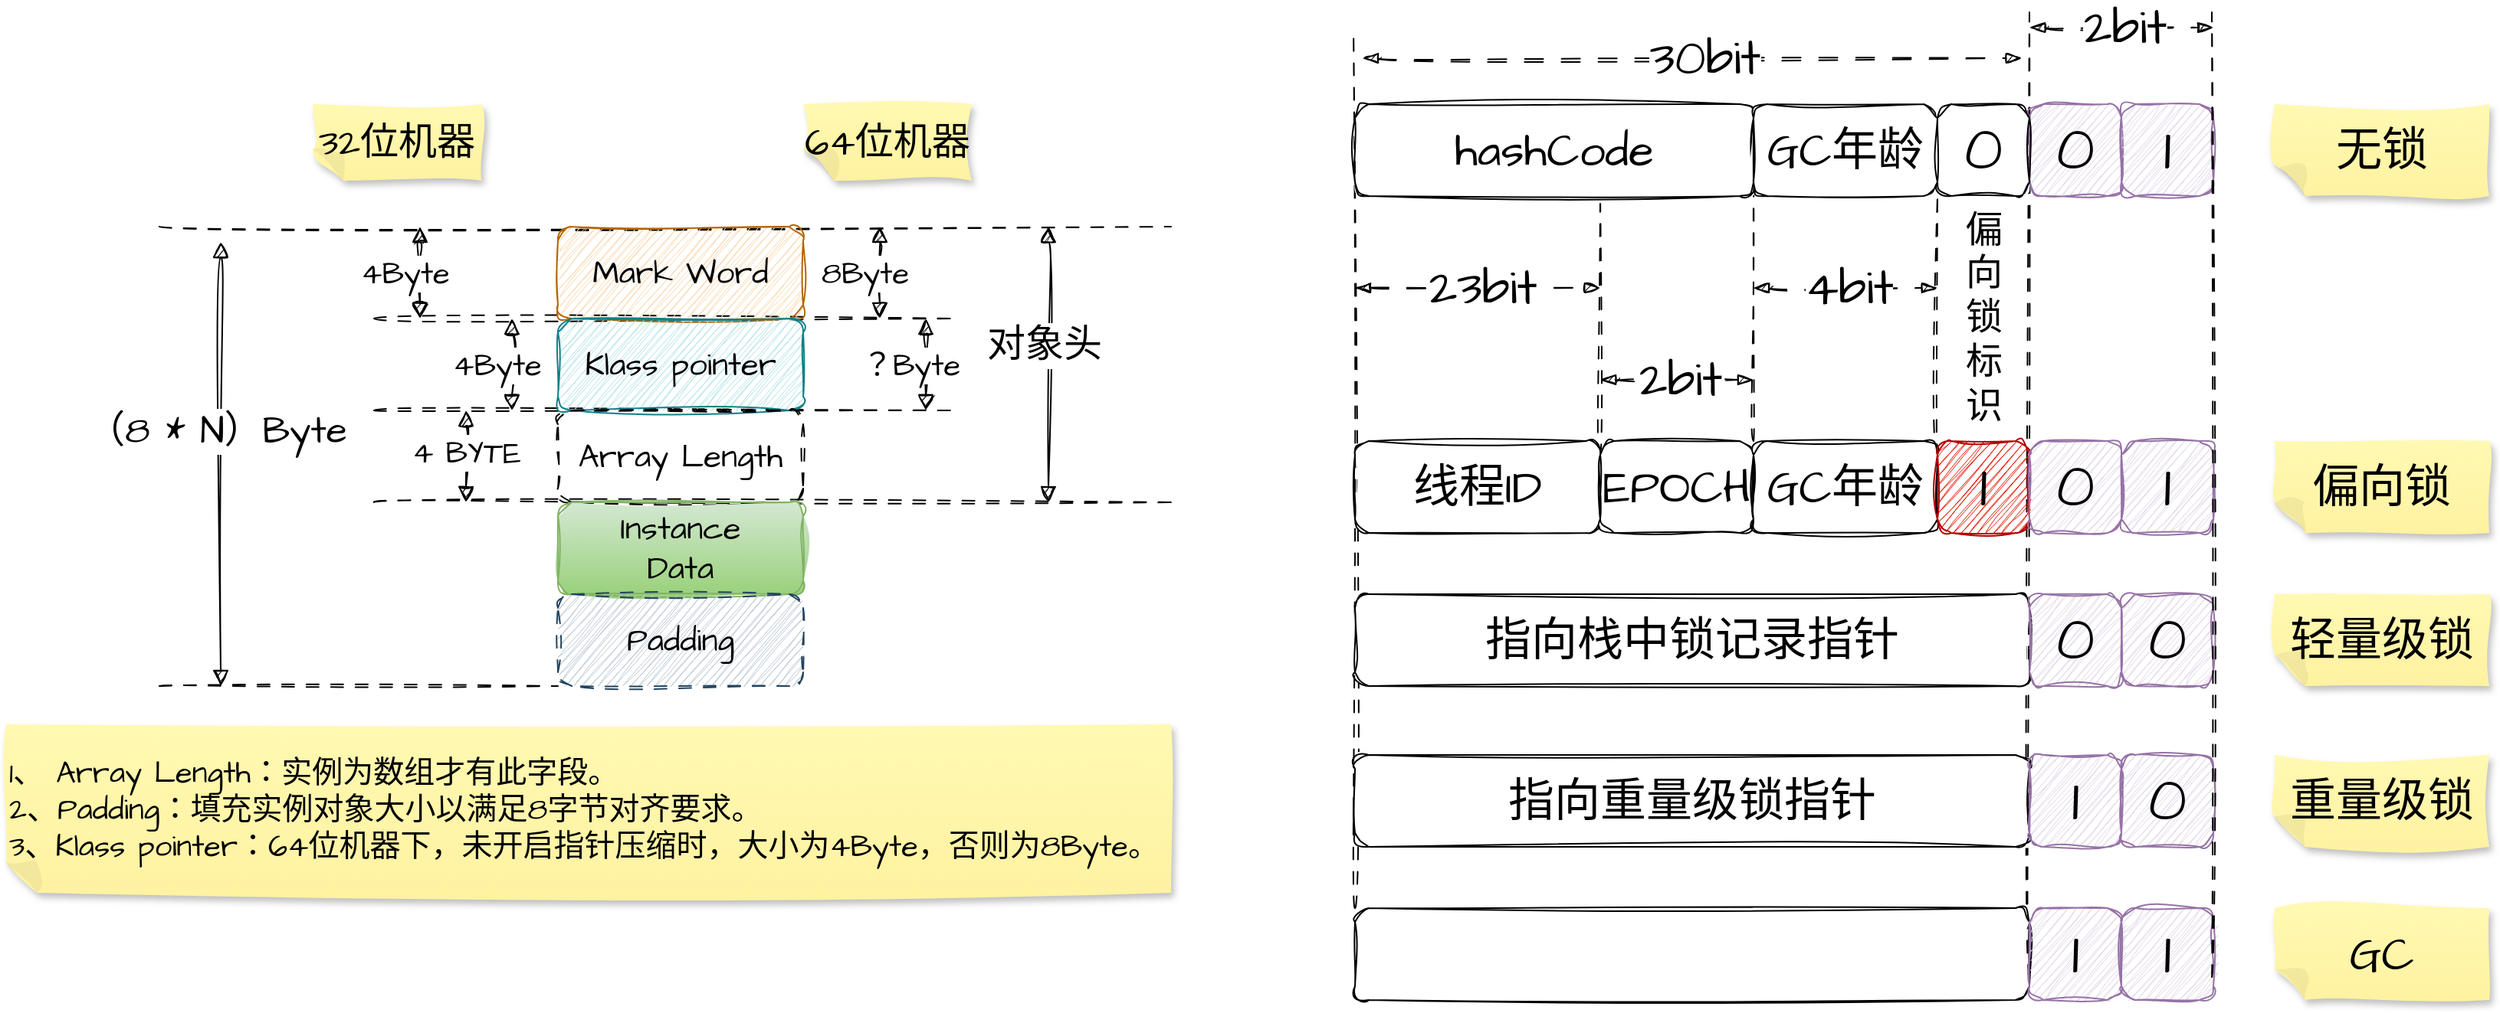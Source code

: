 <mxfile version="27.0.1" pages="2">
  <diagram id="DWRk5Ioig9nhmBMhW3VK" name="synchronized">
    <mxGraphModel dx="2586" dy="648" grid="1" gridSize="10" guides="1" tooltips="1" connect="1" arrows="1" fold="1" page="1" pageScale="1" pageWidth="827" pageHeight="1169" math="0" shadow="0">
      <root>
        <mxCell id="0" />
        <mxCell id="1" parent="0" />
        <mxCell id="L-Hcd75Az6-klwuQlHuB-6" value="" style="group" vertex="1" connectable="0" parent="1">
          <mxGeometry x="39" y="20" width="741" height="645" as="geometry" />
        </mxCell>
        <mxCell id="I6-CAUU2AUyVwgzxPKkg-29" value="" style="edgeStyle=none;orthogonalLoop=1;jettySize=auto;html=1;rounded=0;sketch=1;hachureGap=4;jiggle=2;curveFitting=1;fontFamily=Architects Daughter;fontSource=https%3A%2F%2Ffonts.googleapis.com%2Fcss%3Ffamily%3DArchitects%2BDaughter;fontSize=12;startSize=8;endSize=8;curved=1;endArrow=none;startFill=0;dashed=1;dashPattern=8 8;exitX=1;exitY=0;exitDx=0;exitDy=0;" edge="1" parent="L-Hcd75Az6-klwuQlHuB-6" source="I6-CAUU2AUyVwgzxPKkg-8">
          <mxGeometry width="120" relative="1" as="geometry">
            <mxPoint x="261" y="260" as="sourcePoint" />
            <mxPoint x="261" y="110" as="targetPoint" />
            <Array as="points" />
          </mxGeometry>
        </mxCell>
        <mxCell id="I6-CAUU2AUyVwgzxPKkg-30" value="" style="edgeStyle=none;orthogonalLoop=1;jettySize=auto;html=1;rounded=0;sketch=1;hachureGap=4;jiggle=2;curveFitting=1;fontFamily=Architects Daughter;fontSource=https%3A%2F%2Ffonts.googleapis.com%2Fcss%3Ffamily%3DArchitects%2BDaughter;fontSize=12;startSize=8;endSize=8;curved=1;endArrow=none;startFill=0;dashed=1;dashPattern=8 8;exitX=0;exitY=0;exitDx=0;exitDy=0;" edge="1" parent="L-Hcd75Az6-klwuQlHuB-6" source="I6-CAUU2AUyVwgzxPKkg-54">
          <mxGeometry width="120" relative="1" as="geometry">
            <mxPoint y="680" as="sourcePoint" />
            <mxPoint y="10" as="targetPoint" />
            <Array as="points" />
          </mxGeometry>
        </mxCell>
        <mxCell id="I6-CAUU2AUyVwgzxPKkg-31" value="" style="edgeStyle=none;orthogonalLoop=1;jettySize=auto;html=1;rounded=0;sketch=1;hachureGap=4;jiggle=2;curveFitting=1;fontFamily=Architects Daughter;fontSource=https%3A%2F%2Ffonts.googleapis.com%2Fcss%3Ffamily%3DArchitects%2BDaughter;fontSize=12;startSize=8;endSize=8;curved=1;endArrow=none;startFill=0;dashed=1;dashPattern=8 8;exitX=1;exitY=0;exitDx=0;exitDy=0;" edge="1" parent="L-Hcd75Az6-klwuQlHuB-6">
          <mxGeometry width="120" relative="1" as="geometry">
            <mxPoint x="161" y="290" as="sourcePoint" />
            <mxPoint x="161" y="120" as="targetPoint" />
            <Array as="points" />
          </mxGeometry>
        </mxCell>
        <mxCell id="I6-CAUU2AUyVwgzxPKkg-32" value="" style="edgeStyle=none;orthogonalLoop=1;jettySize=auto;html=1;rounded=0;sketch=1;hachureGap=4;jiggle=2;curveFitting=1;fontFamily=Architects Daughter;fontSource=https%3A%2F%2Ffonts.googleapis.com%2Fcss%3Ffamily%3DArchitects%2BDaughter;fontSize=12;startSize=8;endSize=8;curved=1;endArrow=none;startFill=0;dashed=1;dashPattern=8 8;exitX=1;exitY=0;exitDx=0;exitDy=0;" edge="1" parent="L-Hcd75Az6-klwuQlHuB-6">
          <mxGeometry width="120" relative="1" as="geometry">
            <mxPoint x="381" y="290" as="sourcePoint" />
            <mxPoint x="381" y="120" as="targetPoint" />
            <Array as="points" />
          </mxGeometry>
        </mxCell>
        <mxCell id="I6-CAUU2AUyVwgzxPKkg-33" value="" style="edgeStyle=none;orthogonalLoop=1;jettySize=auto;html=1;rounded=0;sketch=1;hachureGap=4;jiggle=2;curveFitting=1;fontFamily=Architects Daughter;fontSource=https%3A%2F%2Ffonts.googleapis.com%2Fcss%3Ffamily%3DArchitects%2BDaughter;fontSize=12;startSize=8;endSize=8;curved=1;endArrow=none;startFill=0;dashed=1;dashPattern=8 8;" edge="1" parent="L-Hcd75Az6-klwuQlHuB-6">
          <mxGeometry width="120" relative="1" as="geometry">
            <mxPoint x="441" y="630" as="sourcePoint" />
            <mxPoint x="441" as="targetPoint" />
            <Array as="points" />
          </mxGeometry>
        </mxCell>
        <mxCell id="I6-CAUU2AUyVwgzxPKkg-35" value="" style="edgeStyle=none;orthogonalLoop=1;jettySize=auto;html=1;rounded=0;sketch=1;hachureGap=4;jiggle=2;curveFitting=1;fontFamily=Architects Daughter;fontSource=https%3A%2F%2Ffonts.googleapis.com%2Fcss%3Ffamily%3DArchitects%2BDaughter;fontSize=12;startSize=8;endSize=8;curved=1;startArrow=blockThin;startFill=1;endArrow=blockThin;endFill=1;dashed=1;dashPattern=12 12;" edge="1" parent="L-Hcd75Az6-klwuQlHuB-6">
          <mxGeometry width="120" relative="1" as="geometry">
            <mxPoint x="1" y="180" as="sourcePoint" />
            <mxPoint x="161" y="180" as="targetPoint" />
            <Array as="points" />
          </mxGeometry>
        </mxCell>
        <mxCell id="I6-CAUU2AUyVwgzxPKkg-37" value="&lt;font style=&quot;font-size: 32px;&quot;&gt;23bit&lt;/font&gt;" style="edgeLabel;html=1;align=center;verticalAlign=middle;resizable=0;points=[];fontSize=12;sketch=1;hachureGap=4;jiggle=2;curveFitting=1;fontFamily=Architects Daughter;fontSource=https%3A%2F%2Ffonts.googleapis.com%2Fcss%3Ffamily%3DArchitects%2BDaughter;container=0;" vertex="1" connectable="0" parent="I6-CAUU2AUyVwgzxPKkg-35">
          <mxGeometry x="0.037" y="-1" relative="1" as="geometry">
            <mxPoint as="offset" />
          </mxGeometry>
        </mxCell>
        <mxCell id="I6-CAUU2AUyVwgzxPKkg-38" value="" style="edgeStyle=none;orthogonalLoop=1;jettySize=auto;html=1;rounded=0;sketch=1;hachureGap=4;jiggle=2;curveFitting=1;fontFamily=Architects Daughter;fontSource=https%3A%2F%2Ffonts.googleapis.com%2Fcss%3Ffamily%3DArchitects%2BDaughter;fontSize=12;startSize=8;endSize=8;curved=1;startArrow=blockThin;startFill=1;endArrow=blockThin;endFill=1;dashed=1;dashPattern=12 12;" edge="1" parent="L-Hcd75Az6-klwuQlHuB-6">
          <mxGeometry width="120" relative="1" as="geometry">
            <mxPoint x="261" y="180" as="sourcePoint" />
            <mxPoint x="381" y="180" as="targetPoint" />
            <Array as="points" />
          </mxGeometry>
        </mxCell>
        <mxCell id="I6-CAUU2AUyVwgzxPKkg-39" value="&lt;font style=&quot;font-size: 32px;&quot;&gt;4bit&lt;/font&gt;" style="edgeLabel;html=1;align=center;verticalAlign=middle;resizable=0;points=[];fontSize=12;sketch=1;hachureGap=4;jiggle=2;curveFitting=1;fontFamily=Architects Daughter;fontSource=https%3A%2F%2Ffonts.googleapis.com%2Fcss%3Ffamily%3DArchitects%2BDaughter;container=0;" vertex="1" connectable="0" parent="I6-CAUU2AUyVwgzxPKkg-38">
          <mxGeometry x="0.037" y="-1" relative="1" as="geometry">
            <mxPoint as="offset" />
          </mxGeometry>
        </mxCell>
        <mxCell id="I6-CAUU2AUyVwgzxPKkg-40" value="" style="edgeStyle=none;orthogonalLoop=1;jettySize=auto;html=1;rounded=0;sketch=1;hachureGap=4;jiggle=2;curveFitting=1;fontFamily=Architects Daughter;fontSource=https%3A%2F%2Ffonts.googleapis.com%2Fcss%3Ffamily%3DArchitects%2BDaughter;fontSize=12;startSize=8;endSize=8;curved=1;startArrow=blockThin;startFill=1;endArrow=blockThin;endFill=1;dashed=1;dashPattern=12 12;" edge="1" parent="L-Hcd75Az6-klwuQlHuB-6">
          <mxGeometry width="120" relative="1" as="geometry">
            <mxPoint x="161" y="240" as="sourcePoint" />
            <mxPoint x="261" y="240" as="targetPoint" />
            <Array as="points" />
          </mxGeometry>
        </mxCell>
        <mxCell id="I6-CAUU2AUyVwgzxPKkg-41" value="&lt;font style=&quot;font-size: 32px;&quot;&gt;2bit&lt;/font&gt;" style="edgeLabel;html=1;align=center;verticalAlign=middle;resizable=0;points=[];fontSize=12;sketch=1;hachureGap=4;jiggle=2;curveFitting=1;fontFamily=Architects Daughter;fontSource=https%3A%2F%2Ffonts.googleapis.com%2Fcss%3Ffamily%3DArchitects%2BDaughter;container=0;" vertex="1" connectable="0" parent="I6-CAUU2AUyVwgzxPKkg-40">
          <mxGeometry x="0.037" y="-1" relative="1" as="geometry">
            <mxPoint as="offset" />
          </mxGeometry>
        </mxCell>
        <mxCell id="I6-CAUU2AUyVwgzxPKkg-42" value="偏&lt;div&gt;向&lt;/div&gt;&lt;div&gt;锁&lt;/div&gt;&lt;div&gt;标&lt;/div&gt;&lt;div&gt;识&lt;/div&gt;" style="text;html=1;align=center;verticalAlign=middle;resizable=0;points=[];autosize=1;strokeColor=none;fillColor=none;fontSize=24;fontFamily=Architects Daughter;fontSource=https%3A%2F%2Ffonts.googleapis.com%2Fcss%3Ffamily%3DArchitects%2BDaughter;container=0;" vertex="1" parent="L-Hcd75Az6-klwuQlHuB-6">
          <mxGeometry x="386" y="120" width="50" height="160" as="geometry" />
        </mxCell>
        <mxCell id="I6-CAUU2AUyVwgzxPKkg-43" value="" style="edgeStyle=none;orthogonalLoop=1;jettySize=auto;html=1;rounded=0;sketch=1;hachureGap=4;jiggle=2;curveFitting=1;fontFamily=Architects Daughter;fontSource=https%3A%2F%2Ffonts.googleapis.com%2Fcss%3Ffamily%3DArchitects%2BDaughter;fontSize=12;startSize=8;endSize=8;curved=1;startArrow=blockThin;startFill=1;endArrow=blockThin;endFill=1;dashed=1;dashPattern=12 12;" edge="1" parent="L-Hcd75Az6-klwuQlHuB-6">
          <mxGeometry width="120" relative="1" as="geometry">
            <mxPoint x="6" y="30" as="sourcePoint" />
            <mxPoint x="436" y="30" as="targetPoint" />
            <Array as="points" />
          </mxGeometry>
        </mxCell>
        <mxCell id="I6-CAUU2AUyVwgzxPKkg-44" value="&lt;font style=&quot;font-size: 32px;&quot;&gt;30bit&lt;/font&gt;" style="edgeLabel;html=1;align=center;verticalAlign=middle;resizable=0;points=[];fontSize=12;sketch=1;hachureGap=4;jiggle=2;curveFitting=1;fontFamily=Architects Daughter;fontSource=https%3A%2F%2Ffonts.googleapis.com%2Fcss%3Ffamily%3DArchitects%2BDaughter;container=0;" vertex="1" connectable="0" parent="I6-CAUU2AUyVwgzxPKkg-43">
          <mxGeometry x="0.037" y="-1" relative="1" as="geometry">
            <mxPoint as="offset" />
          </mxGeometry>
        </mxCell>
        <mxCell id="I6-CAUU2AUyVwgzxPKkg-46" value="无锁" style="shape=note;whiteSpace=wrap;html=1;backgroundOutline=1;fontColor=#000000;darkOpacity=0.05;fillColor=#FFF9B2;strokeColor=none;fillStyle=solid;direction=west;gradientDirection=north;gradientColor=#FFF2A1;shadow=1;size=20;pointerEvents=1;sketch=1;hachureGap=4;jiggle=2;curveFitting=1;fontFamily=Architects Daughter;fontSource=https%3A%2F%2Ffonts.googleapis.com%2Fcss%3Ffamily%3DArchitects%2BDaughter;fontSize=30;container=0;" vertex="1" parent="L-Hcd75Az6-klwuQlHuB-6">
          <mxGeometry x="601" y="60" width="140" height="60" as="geometry" />
        </mxCell>
        <mxCell id="I6-CAUU2AUyVwgzxPKkg-47" value="偏向锁" style="shape=note;whiteSpace=wrap;html=1;backgroundOutline=1;fontColor=#000000;darkOpacity=0.05;fillColor=#FFF9B2;strokeColor=none;fillStyle=solid;direction=west;gradientDirection=north;gradientColor=#FFF2A1;shadow=1;size=20;pointerEvents=1;sketch=1;hachureGap=4;jiggle=2;curveFitting=1;fontFamily=Architects Daughter;fontSource=https%3A%2F%2Ffonts.googleapis.com%2Fcss%3Ffamily%3DArchitects%2BDaughter;fontSize=30;container=0;" vertex="1" parent="L-Hcd75Az6-klwuQlHuB-6">
          <mxGeometry x="601" y="280" width="140" height="60" as="geometry" />
        </mxCell>
        <mxCell id="I6-CAUU2AUyVwgzxPKkg-48" value="轻量级锁" style="shape=note;whiteSpace=wrap;html=1;backgroundOutline=1;fontColor=#000000;darkOpacity=0.05;fillColor=#FFF9B2;strokeColor=none;fillStyle=solid;direction=west;gradientDirection=north;gradientColor=#FFF2A1;shadow=1;size=20;pointerEvents=1;sketch=1;hachureGap=4;jiggle=2;curveFitting=1;fontFamily=Architects Daughter;fontSource=https%3A%2F%2Ffonts.googleapis.com%2Fcss%3Ffamily%3DArchitects%2BDaughter;fontSize=30;container=0;" vertex="1" parent="L-Hcd75Az6-klwuQlHuB-6">
          <mxGeometry x="601" y="380" width="140" height="60" as="geometry" />
        </mxCell>
        <mxCell id="I6-CAUU2AUyVwgzxPKkg-49" value="重量级锁" style="shape=note;whiteSpace=wrap;html=1;backgroundOutline=1;fontColor=#000000;darkOpacity=0.05;fillColor=#FFF9B2;strokeColor=none;fillStyle=solid;direction=west;gradientDirection=north;gradientColor=#FFF2A1;shadow=1;size=20;pointerEvents=1;sketch=1;hachureGap=4;jiggle=2;curveFitting=1;fontFamily=Architects Daughter;fontSource=https%3A%2F%2Ffonts.googleapis.com%2Fcss%3Ffamily%3DArchitects%2BDaughter;fontSize=30;container=0;" vertex="1" parent="L-Hcd75Az6-klwuQlHuB-6">
          <mxGeometry x="601" y="485" width="140" height="60" as="geometry" />
        </mxCell>
        <mxCell id="I6-CAUU2AUyVwgzxPKkg-55" value="GC" style="shape=note;whiteSpace=wrap;html=1;backgroundOutline=1;fontColor=#000000;darkOpacity=0.05;fillColor=#FFF9B2;strokeColor=none;fillStyle=solid;direction=west;gradientDirection=north;gradientColor=#FFF2A1;shadow=1;size=20;pointerEvents=1;sketch=1;hachureGap=4;jiggle=2;curveFitting=1;fontFamily=Architects Daughter;fontSource=https%3A%2F%2Ffonts.googleapis.com%2Fcss%3Ffamily%3DArchitects%2BDaughter;fontSize=30;container=0;" vertex="1" parent="L-Hcd75Az6-klwuQlHuB-6">
          <mxGeometry x="601" y="585" width="140" height="60" as="geometry" />
        </mxCell>
        <mxCell id="I6-CAUU2AUyVwgzxPKkg-3" value="hashCode" style="rounded=1;whiteSpace=wrap;html=1;sketch=1;hachureGap=4;jiggle=2;curveFitting=1;fontFamily=Architects Daughter;fontSource=https%3A%2F%2Ffonts.googleapis.com%2Fcss%3Ffamily%3DArchitects%2BDaughter;fontSize=30;container=0;" vertex="1" parent="L-Hcd75Az6-klwuQlHuB-6">
          <mxGeometry x="1" y="60" width="260" height="60" as="geometry" />
        </mxCell>
        <mxCell id="I6-CAUU2AUyVwgzxPKkg-5" value="GC年龄" style="rounded=1;whiteSpace=wrap;html=1;sketch=1;hachureGap=4;jiggle=2;curveFitting=1;fontFamily=Architects Daughter;fontSource=https%3A%2F%2Ffonts.googleapis.com%2Fcss%3Ffamily%3DArchitects%2BDaughter;fontSize=30;container=0;" vertex="1" parent="L-Hcd75Az6-klwuQlHuB-6">
          <mxGeometry x="261" y="60" width="120" height="60" as="geometry" />
        </mxCell>
        <mxCell id="I6-CAUU2AUyVwgzxPKkg-1" value="0" style="rounded=1;whiteSpace=wrap;html=1;sketch=1;hachureGap=4;jiggle=2;curveFitting=1;fontFamily=Architects Daughter;fontSource=https%3A%2F%2Ffonts.googleapis.com%2Fcss%3Ffamily%3DArchitects%2BDaughter;fontSize=40;fillColor=#e1d5e7;strokeColor=#9673a6;container=0;" vertex="1" parent="L-Hcd75Az6-klwuQlHuB-6">
          <mxGeometry x="441" y="60" width="60" height="60" as="geometry" />
        </mxCell>
        <mxCell id="I6-CAUU2AUyVwgzxPKkg-2" value="1" style="rounded=1;whiteSpace=wrap;html=1;sketch=1;hachureGap=4;jiggle=2;curveFitting=1;fontFamily=Architects Daughter;fontSource=https%3A%2F%2Ffonts.googleapis.com%2Fcss%3Ffamily%3DArchitects%2BDaughter;fontSize=40;fillColor=#e1d5e7;strokeColor=#9673a6;container=0;" vertex="1" parent="L-Hcd75Az6-klwuQlHuB-6">
          <mxGeometry x="501" y="60" width="60" height="60" as="geometry" />
        </mxCell>
        <mxCell id="I6-CAUU2AUyVwgzxPKkg-6" value="0" style="rounded=1;whiteSpace=wrap;html=1;sketch=1;hachureGap=4;jiggle=2;curveFitting=1;fontFamily=Architects Daughter;fontSource=https%3A%2F%2Ffonts.googleapis.com%2Fcss%3Ffamily%3DArchitects%2BDaughter;fontSize=40;container=0;" vertex="1" parent="L-Hcd75Az6-klwuQlHuB-6">
          <mxGeometry x="381" y="60" width="60" height="60" as="geometry" />
        </mxCell>
        <mxCell id="I6-CAUU2AUyVwgzxPKkg-7" value="线程ID" style="rounded=1;whiteSpace=wrap;html=1;sketch=1;hachureGap=4;jiggle=2;curveFitting=1;fontFamily=Architects Daughter;fontSource=https%3A%2F%2Ffonts.googleapis.com%2Fcss%3Ffamily%3DArchitects%2BDaughter;fontSize=30;container=0;" vertex="1" parent="L-Hcd75Az6-klwuQlHuB-6">
          <mxGeometry x="1" y="280" width="160" height="60" as="geometry" />
        </mxCell>
        <mxCell id="I6-CAUU2AUyVwgzxPKkg-8" value="EPOCH" style="rounded=1;whiteSpace=wrap;html=1;sketch=1;hachureGap=4;jiggle=2;curveFitting=1;fontFamily=Architects Daughter;fontSource=https%3A%2F%2Ffonts.googleapis.com%2Fcss%3Ffamily%3DArchitects%2BDaughter;fontSize=30;container=0;" vertex="1" parent="L-Hcd75Az6-klwuQlHuB-6">
          <mxGeometry x="161" y="280" width="100" height="60" as="geometry" />
        </mxCell>
        <mxCell id="I6-CAUU2AUyVwgzxPKkg-11" value="GC年龄" style="rounded=1;whiteSpace=wrap;html=1;sketch=1;hachureGap=4;jiggle=2;curveFitting=1;fontFamily=Architects Daughter;fontSource=https%3A%2F%2Ffonts.googleapis.com%2Fcss%3Ffamily%3DArchitects%2BDaughter;fontSize=30;container=0;" vertex="1" parent="L-Hcd75Az6-klwuQlHuB-6">
          <mxGeometry x="261" y="280" width="120" height="60" as="geometry" />
        </mxCell>
        <mxCell id="I6-CAUU2AUyVwgzxPKkg-14" value="1" style="rounded=1;whiteSpace=wrap;html=1;sketch=1;hachureGap=4;jiggle=2;curveFitting=1;fontFamily=Architects Daughter;fontSource=https%3A%2F%2Ffonts.googleapis.com%2Fcss%3Ffamily%3DArchitects%2BDaughter;fontSize=40;fillColor=#e51400;strokeColor=#B20000;fontColor=#000000;container=0;" vertex="1" parent="L-Hcd75Az6-klwuQlHuB-6">
          <mxGeometry x="381" y="280" width="60" height="60" as="geometry" />
        </mxCell>
        <mxCell id="I6-CAUU2AUyVwgzxPKkg-12" value="0" style="rounded=1;whiteSpace=wrap;html=1;sketch=1;hachureGap=4;jiggle=2;curveFitting=1;fontFamily=Architects Daughter;fontSource=https%3A%2F%2Ffonts.googleapis.com%2Fcss%3Ffamily%3DArchitects%2BDaughter;fontSize=40;fillColor=#e1d5e7;strokeColor=#9673a6;container=0;" vertex="1" parent="L-Hcd75Az6-klwuQlHuB-6">
          <mxGeometry x="441" y="280" width="60" height="60" as="geometry" />
        </mxCell>
        <mxCell id="I6-CAUU2AUyVwgzxPKkg-13" value="1" style="rounded=1;whiteSpace=wrap;html=1;sketch=1;hachureGap=4;jiggle=2;curveFitting=1;fontFamily=Architects Daughter;fontSource=https%3A%2F%2Ffonts.googleapis.com%2Fcss%3Ffamily%3DArchitects%2BDaughter;fontSize=40;fillColor=#e1d5e7;strokeColor=#9673a6;container=0;" vertex="1" parent="L-Hcd75Az6-klwuQlHuB-6">
          <mxGeometry x="501" y="280" width="60" height="60" as="geometry" />
        </mxCell>
        <mxCell id="I6-CAUU2AUyVwgzxPKkg-25" value="指向重量级锁指针" style="rounded=1;whiteSpace=wrap;html=1;sketch=1;hachureGap=4;jiggle=2;curveFitting=1;fontFamily=Architects Daughter;fontSource=https%3A%2F%2Ffonts.googleapis.com%2Fcss%3Ffamily%3DArchitects%2BDaughter;fontSize=30;container=0;" vertex="1" parent="L-Hcd75Az6-klwuQlHuB-6">
          <mxGeometry x="1" y="485" width="440" height="60" as="geometry" />
        </mxCell>
        <mxCell id="I6-CAUU2AUyVwgzxPKkg-22" value="1" style="rounded=1;whiteSpace=wrap;html=1;sketch=1;hachureGap=4;jiggle=2;curveFitting=1;fontFamily=Architects Daughter;fontSource=https%3A%2F%2Ffonts.googleapis.com%2Fcss%3Ffamily%3DArchitects%2BDaughter;fontSize=40;fillColor=#e1d5e7;strokeColor=#9673a6;container=0;" vertex="1" parent="L-Hcd75Az6-klwuQlHuB-6">
          <mxGeometry x="441" y="485" width="60" height="60" as="geometry" />
        </mxCell>
        <mxCell id="I6-CAUU2AUyVwgzxPKkg-23" value="0" style="rounded=1;whiteSpace=wrap;html=1;sketch=1;hachureGap=4;jiggle=2;curveFitting=1;fontFamily=Architects Daughter;fontSource=https%3A%2F%2Ffonts.googleapis.com%2Fcss%3Ffamily%3DArchitects%2BDaughter;fontSize=40;fillColor=#e1d5e7;strokeColor=#9673a6;container=0;" vertex="1" parent="L-Hcd75Az6-klwuQlHuB-6">
          <mxGeometry x="501" y="485" width="60" height="60" as="geometry" />
        </mxCell>
        <mxCell id="I6-CAUU2AUyVwgzxPKkg-24" value="指向栈中锁记录指针" style="rounded=1;whiteSpace=wrap;html=1;sketch=1;hachureGap=4;jiggle=2;curveFitting=1;fontFamily=Architects Daughter;fontSource=https%3A%2F%2Ffonts.googleapis.com%2Fcss%3Ffamily%3DArchitects%2BDaughter;fontSize=30;container=0;" vertex="1" parent="L-Hcd75Az6-klwuQlHuB-6">
          <mxGeometry x="1" y="380" width="440" height="60" as="geometry" />
        </mxCell>
        <mxCell id="I6-CAUU2AUyVwgzxPKkg-19" value="0" style="rounded=1;whiteSpace=wrap;html=1;sketch=1;hachureGap=4;jiggle=2;curveFitting=1;fontFamily=Architects Daughter;fontSource=https%3A%2F%2Ffonts.googleapis.com%2Fcss%3Ffamily%3DArchitects%2BDaughter;fontSize=40;fillColor=#e1d5e7;strokeColor=#9673a6;container=0;" vertex="1" parent="L-Hcd75Az6-klwuQlHuB-6">
          <mxGeometry x="441" y="380" width="60" height="60" as="geometry" />
        </mxCell>
        <mxCell id="I6-CAUU2AUyVwgzxPKkg-20" value="0" style="rounded=1;whiteSpace=wrap;html=1;sketch=1;hachureGap=4;jiggle=2;curveFitting=1;fontFamily=Architects Daughter;fontSource=https%3A%2F%2Ffonts.googleapis.com%2Fcss%3Ffamily%3DArchitects%2BDaughter;fontSize=40;fillColor=#e1d5e7;strokeColor=#9673a6;container=0;" vertex="1" parent="L-Hcd75Az6-klwuQlHuB-6">
          <mxGeometry x="501" y="380" width="60" height="60" as="geometry" />
        </mxCell>
        <mxCell id="I6-CAUU2AUyVwgzxPKkg-54" value="" style="rounded=1;whiteSpace=wrap;html=1;sketch=1;hachureGap=4;jiggle=2;curveFitting=1;fontFamily=Architects Daughter;fontSource=https%3A%2F%2Ffonts.googleapis.com%2Fcss%3Ffamily%3DArchitects%2BDaughter;fontSize=30;container=0;" vertex="1" parent="L-Hcd75Az6-klwuQlHuB-6">
          <mxGeometry x="1" y="585" width="440" height="60" as="geometry" />
        </mxCell>
        <mxCell id="I6-CAUU2AUyVwgzxPKkg-52" value="1" style="rounded=1;whiteSpace=wrap;html=1;sketch=1;hachureGap=4;jiggle=2;curveFitting=1;fontFamily=Architects Daughter;fontSource=https%3A%2F%2Ffonts.googleapis.com%2Fcss%3Ffamily%3DArchitects%2BDaughter;fontSize=40;fillColor=#e1d5e7;strokeColor=#9673a6;container=0;" vertex="1" parent="L-Hcd75Az6-klwuQlHuB-6">
          <mxGeometry x="441" y="585" width="60" height="60" as="geometry" />
        </mxCell>
        <mxCell id="I6-CAUU2AUyVwgzxPKkg-53" value="1" style="rounded=1;whiteSpace=wrap;html=1;sketch=1;hachureGap=4;jiggle=2;curveFitting=1;fontFamily=Architects Daughter;fontSource=https%3A%2F%2Ffonts.googleapis.com%2Fcss%3Ffamily%3DArchitects%2BDaughter;fontSize=40;fillColor=#e1d5e7;strokeColor=#9673a6;container=0;" vertex="1" parent="L-Hcd75Az6-klwuQlHuB-6">
          <mxGeometry x="501" y="585" width="60" height="60" as="geometry" />
        </mxCell>
        <mxCell id="L-Hcd75Az6-klwuQlHuB-3" value="" style="edgeStyle=none;orthogonalLoop=1;jettySize=auto;html=1;rounded=0;sketch=1;hachureGap=4;jiggle=2;curveFitting=1;fontFamily=Architects Daughter;fontSource=https%3A%2F%2Ffonts.googleapis.com%2Fcss%3Ffamily%3DArchitects%2BDaughter;fontSize=12;startSize=8;endSize=8;curved=1;endArrow=none;startFill=0;dashed=1;dashPattern=8 8;" edge="1" parent="L-Hcd75Az6-klwuQlHuB-6">
          <mxGeometry width="120" relative="1" as="geometry">
            <mxPoint x="560" y="630" as="sourcePoint" />
            <mxPoint x="560" as="targetPoint" />
            <Array as="points" />
          </mxGeometry>
        </mxCell>
        <mxCell id="L-Hcd75Az6-klwuQlHuB-4" value="" style="edgeStyle=none;orthogonalLoop=1;jettySize=auto;html=1;rounded=0;sketch=1;hachureGap=4;jiggle=2;curveFitting=1;fontFamily=Architects Daughter;fontSource=https%3A%2F%2Ffonts.googleapis.com%2Fcss%3Ffamily%3DArchitects%2BDaughter;fontSize=12;startSize=8;endSize=8;curved=1;startArrow=blockThin;startFill=1;endArrow=blockThin;endFill=1;dashed=1;dashPattern=12 12;" edge="1" parent="L-Hcd75Az6-klwuQlHuB-6">
          <mxGeometry width="120" relative="1" as="geometry">
            <mxPoint x="441" y="10" as="sourcePoint" />
            <mxPoint x="561" y="10" as="targetPoint" />
            <Array as="points" />
          </mxGeometry>
        </mxCell>
        <mxCell id="L-Hcd75Az6-klwuQlHuB-5" value="&lt;font style=&quot;font-size: 32px;&quot;&gt;2bit&lt;/font&gt;" style="edgeLabel;html=1;align=center;verticalAlign=middle;resizable=0;points=[];fontSize=12;sketch=1;hachureGap=4;jiggle=2;curveFitting=1;fontFamily=Architects Daughter;fontSource=https%3A%2F%2Ffonts.googleapis.com%2Fcss%3Ffamily%3DArchitects%2BDaughter;container=0;" vertex="1" connectable="0" parent="L-Hcd75Az6-klwuQlHuB-4">
          <mxGeometry x="0.037" y="-1" relative="1" as="geometry">
            <mxPoint as="offset" />
          </mxGeometry>
        </mxCell>
        <mxCell id="L-Hcd75Az6-klwuQlHuB-43" value="" style="group" vertex="1" connectable="0" parent="1">
          <mxGeometry x="-840" y="80" width="760" height="515" as="geometry" />
        </mxCell>
        <mxCell id="L-Hcd75Az6-klwuQlHuB-30" value="32位机器" style="shape=note;whiteSpace=wrap;html=1;backgroundOutline=1;fontColor=#000000;darkOpacity=0.05;fillColor=#FFF9B2;strokeColor=none;fillStyle=solid;direction=west;gradientDirection=north;gradientColor=#FFF2A1;shadow=1;size=20;pointerEvents=1;sketch=1;hachureGap=4;jiggle=2;curveFitting=1;fontFamily=Architects Daughter;fontSource=https%3A%2F%2Ffonts.googleapis.com%2Fcss%3Ffamily%3DArchitects%2BDaughter;fontSize=25;" vertex="1" parent="L-Hcd75Az6-klwuQlHuB-43">
          <mxGeometry x="200" width="110" height="50" as="geometry" />
        </mxCell>
        <mxCell id="L-Hcd75Az6-klwuQlHuB-31" value="64位机器" style="shape=note;whiteSpace=wrap;html=1;backgroundOutline=1;fontColor=#000000;darkOpacity=0.05;fillColor=#FFF9B2;strokeColor=none;fillStyle=solid;direction=west;gradientDirection=north;gradientColor=#FFF2A1;shadow=1;size=20;pointerEvents=1;sketch=1;hachureGap=4;jiggle=2;curveFitting=1;fontFamily=Architects Daughter;fontSource=https%3A%2F%2Ffonts.googleapis.com%2Fcss%3Ffamily%3DArchitects%2BDaughter;fontSize=25;" vertex="1" parent="L-Hcd75Az6-klwuQlHuB-43">
          <mxGeometry x="520" width="110" height="50" as="geometry" />
        </mxCell>
        <mxCell id="L-Hcd75Az6-klwuQlHuB-36" value="1、 Array Length：实例为数组才有此&lt;span style=&quot;background-color: transparent; color: light-dark(rgb(0, 0, 0), rgb(237, 237, 237));&quot;&gt;字段。&lt;/span&gt;&lt;div&gt;&lt;span style=&quot;background-color: transparent; color: light-dark(rgb(0, 0, 0), rgb(237, 237, 237));&quot;&gt;2、Padding：填充实例对象大小以满足8字节对齐要求。&lt;/span&gt;&lt;/div&gt;&lt;div&gt;&lt;span style=&quot;background-color: transparent; color: light-dark(rgb(0, 0, 0), rgb(237, 237, 237));&quot;&gt;3、Klass pointer：64位机器下，未开启指针压缩时，大小为4Byte，否则为8Byte。&amp;nbsp;&lt;/span&gt;&lt;/div&gt;" style="shape=note;whiteSpace=wrap;html=1;backgroundOutline=1;fontColor=#000000;darkOpacity=0.05;fillColor=#FFF9B2;strokeColor=none;fillStyle=solid;direction=west;gradientDirection=north;gradientColor=#FFF2A1;shadow=1;size=20;pointerEvents=1;sketch=1;hachureGap=4;jiggle=2;curveFitting=1;fontFamily=Architects Daughter;fontSource=https%3A%2F%2Ffonts.googleapis.com%2Fcss%3Ffamily%3DArchitects%2BDaughter;align=left;fontSize=20;" vertex="1" parent="L-Hcd75Az6-klwuQlHuB-43">
          <mxGeometry y="405" width="760" height="110" as="geometry" />
        </mxCell>
        <mxCell id="L-Hcd75Az6-klwuQlHuB-15" value="" style="edgeStyle=none;orthogonalLoop=1;jettySize=auto;html=1;rounded=0;sketch=1;hachureGap=4;jiggle=2;curveFitting=1;fontFamily=Architects Daughter;fontSource=https%3A%2F%2Ffonts.googleapis.com%2Fcss%3Ffamily%3DArchitects%2BDaughter;fontSize=12;startSize=8;endSize=8;curved=1;endArrow=none;startFill=0;dashed=1;dashPattern=8 8;" edge="1" parent="L-Hcd75Az6-klwuQlHuB-43">
          <mxGeometry width="120" relative="1" as="geometry">
            <mxPoint x="100" y="80" as="sourcePoint" />
            <mxPoint x="760" y="80" as="targetPoint" />
            <Array as="points" />
          </mxGeometry>
        </mxCell>
        <mxCell id="L-Hcd75Az6-klwuQlHuB-16" value="" style="edgeStyle=none;orthogonalLoop=1;jettySize=auto;html=1;rounded=0;sketch=1;hachureGap=4;jiggle=2;curveFitting=1;fontFamily=Architects Daughter;fontSource=https%3A%2F%2Ffonts.googleapis.com%2Fcss%3Ffamily%3DArchitects%2BDaughter;fontSize=12;startSize=8;endSize=8;curved=1;endArrow=none;startFill=0;dashed=1;dashPattern=8 8;" edge="1" parent="L-Hcd75Az6-klwuQlHuB-43">
          <mxGeometry width="120" relative="1" as="geometry">
            <mxPoint x="240" y="140" as="sourcePoint" />
            <mxPoint x="620" y="140" as="targetPoint" />
            <Array as="points" />
          </mxGeometry>
        </mxCell>
        <mxCell id="L-Hcd75Az6-klwuQlHuB-17" value="" style="edgeStyle=none;orthogonalLoop=1;jettySize=auto;html=1;rounded=0;sketch=1;hachureGap=4;jiggle=2;curveFitting=1;fontFamily=Architects Daughter;fontSource=https%3A%2F%2Ffonts.googleapis.com%2Fcss%3Ffamily%3DArchitects%2BDaughter;fontSize=12;startSize=8;endSize=8;curved=1;endArrow=none;startFill=0;dashed=1;dashPattern=8 8;" edge="1" parent="L-Hcd75Az6-klwuQlHuB-43">
          <mxGeometry width="120" relative="1" as="geometry">
            <mxPoint x="240" y="200" as="sourcePoint" />
            <mxPoint x="620" y="200" as="targetPoint" />
            <Array as="points" />
          </mxGeometry>
        </mxCell>
        <mxCell id="L-Hcd75Az6-klwuQlHuB-18" value="" style="edgeStyle=none;orthogonalLoop=1;jettySize=auto;html=1;rounded=0;sketch=1;hachureGap=4;jiggle=2;curveFitting=1;fontFamily=Architects Daughter;fontSource=https%3A%2F%2Ffonts.googleapis.com%2Fcss%3Ffamily%3DArchitects%2BDaughter;fontSize=12;startSize=8;endSize=8;curved=1;endArrow=none;startFill=0;dashed=1;dashPattern=8 8;" edge="1" parent="L-Hcd75Az6-klwuQlHuB-43">
          <mxGeometry width="120" relative="1" as="geometry">
            <mxPoint x="240" y="260" as="sourcePoint" />
            <mxPoint x="760" y="260" as="targetPoint" />
            <Array as="points" />
          </mxGeometry>
        </mxCell>
        <mxCell id="L-Hcd75Az6-klwuQlHuB-19" value="" style="edgeStyle=none;orthogonalLoop=1;jettySize=auto;html=1;rounded=0;sketch=1;hachureGap=4;jiggle=2;curveFitting=1;fontFamily=Architects Daughter;fontSource=https%3A%2F%2Ffonts.googleapis.com%2Fcss%3Ffamily%3DArchitects%2BDaughter;fontSize=12;startSize=8;endSize=8;curved=1;endArrow=none;startFill=0;dashed=1;dashPattern=8 8;" edge="1" parent="L-Hcd75Az6-klwuQlHuB-43">
          <mxGeometry width="120" relative="1" as="geometry">
            <mxPoint x="100" y="380" as="sourcePoint" />
            <mxPoint x="360" y="380" as="targetPoint" />
            <Array as="points" />
          </mxGeometry>
        </mxCell>
        <mxCell id="L-Hcd75Az6-klwuQlHuB-20" value="" style="edgeStyle=none;orthogonalLoop=1;jettySize=auto;html=1;rounded=0;sketch=1;hachureGap=4;jiggle=2;curveFitting=1;fontFamily=Architects Daughter;fontSource=https%3A%2F%2Ffonts.googleapis.com%2Fcss%3Ffamily%3DArchitects%2BDaughter;fontSize=12;startSize=8;endSize=8;curved=1;startArrow=block;startFill=1;endArrow=block;endFill=1;" edge="1" parent="L-Hcd75Az6-klwuQlHuB-43">
          <mxGeometry width="120" relative="1" as="geometry">
            <mxPoint x="140" y="90" as="sourcePoint" />
            <mxPoint x="140" y="380" as="targetPoint" />
            <Array as="points" />
          </mxGeometry>
        </mxCell>
        <mxCell id="L-Hcd75Az6-klwuQlHuB-21" value="&lt;font style=&quot;font-size: 25px;&quot;&gt;（8 * N）Byte&lt;/font&gt;" style="edgeLabel;html=1;align=center;verticalAlign=middle;resizable=0;points=[];fontSize=12;sketch=1;hachureGap=4;jiggle=2;curveFitting=1;fontFamily=Architects Daughter;fontSource=https%3A%2F%2Ffonts.googleapis.com%2Fcss%3Ffamily%3DArchitects%2BDaughter;" vertex="1" connectable="0" parent="L-Hcd75Az6-klwuQlHuB-20">
          <mxGeometry x="-0.152" y="-3" relative="1" as="geometry">
            <mxPoint as="offset" />
          </mxGeometry>
        </mxCell>
        <mxCell id="L-Hcd75Az6-klwuQlHuB-22" value="" style="edgeStyle=none;orthogonalLoop=1;jettySize=auto;html=1;rounded=0;sketch=1;hachureGap=4;jiggle=2;curveFitting=1;fontFamily=Architects Daughter;fontSource=https%3A%2F%2Ffonts.googleapis.com%2Fcss%3Ffamily%3DArchitects%2BDaughter;fontSize=12;startSize=8;endSize=8;curved=1;startArrow=block;startFill=1;endArrow=block;endFill=1;" edge="1" parent="L-Hcd75Az6-klwuQlHuB-43">
          <mxGeometry width="120" relative="1" as="geometry">
            <mxPoint x="300" y="200" as="sourcePoint" />
            <mxPoint x="300" y="260" as="targetPoint" />
            <Array as="points" />
          </mxGeometry>
        </mxCell>
        <mxCell id="L-Hcd75Az6-klwuQlHuB-23" value="4 BYTE" style="edgeLabel;html=1;align=center;verticalAlign=middle;resizable=0;points=[];fontSize=20;sketch=1;hachureGap=4;jiggle=2;curveFitting=1;fontFamily=Architects Daughter;fontSource=https%3A%2F%2Ffonts.googleapis.com%2Fcss%3Ffamily%3DArchitects%2BDaughter;" vertex="1" connectable="0" parent="L-Hcd75Az6-klwuQlHuB-22">
          <mxGeometry x="-0.1" relative="1" as="geometry">
            <mxPoint as="offset" />
          </mxGeometry>
        </mxCell>
        <mxCell id="L-Hcd75Az6-klwuQlHuB-28" value="" style="edgeStyle=none;orthogonalLoop=1;jettySize=auto;html=1;rounded=0;sketch=1;hachureGap=4;jiggle=2;curveFitting=1;fontFamily=Architects Daughter;fontSource=https%3A%2F%2Ffonts.googleapis.com%2Fcss%3Ffamily%3DArchitects%2BDaughter;fontSize=12;startSize=8;endSize=8;curved=1;startArrow=block;startFill=1;endArrow=block;endFill=1;" edge="1" parent="L-Hcd75Az6-klwuQlHuB-43">
          <mxGeometry width="120" relative="1" as="geometry">
            <mxPoint x="270" y="80" as="sourcePoint" />
            <mxPoint x="270" y="140" as="targetPoint" />
            <Array as="points" />
          </mxGeometry>
        </mxCell>
        <mxCell id="L-Hcd75Az6-klwuQlHuB-29" value="4Byte" style="edgeLabel;html=1;align=center;verticalAlign=middle;resizable=0;points=[];fontSize=20;sketch=1;hachureGap=4;jiggle=2;curveFitting=1;fontFamily=Architects Daughter;fontSource=https%3A%2F%2Ffonts.googleapis.com%2Fcss%3Ffamily%3DArchitects%2BDaughter;" vertex="1" connectable="0" parent="L-Hcd75Az6-klwuQlHuB-28">
          <mxGeometry x="-0.133" y="2" relative="1" as="geometry">
            <mxPoint x="-12" y="4" as="offset" />
          </mxGeometry>
        </mxCell>
        <mxCell id="L-Hcd75Az6-klwuQlHuB-32" value="" style="edgeStyle=none;orthogonalLoop=1;jettySize=auto;html=1;rounded=0;sketch=1;hachureGap=4;jiggle=2;curveFitting=1;fontFamily=Architects Daughter;fontSource=https%3A%2F%2Ffonts.googleapis.com%2Fcss%3Ffamily%3DArchitects%2BDaughter;fontSize=12;startSize=8;endSize=8;curved=1;startArrow=block;startFill=1;endArrow=block;endFill=1;" edge="1" parent="L-Hcd75Az6-klwuQlHuB-43">
          <mxGeometry width="120" relative="1" as="geometry">
            <mxPoint x="570" y="80" as="sourcePoint" />
            <mxPoint x="570" y="140" as="targetPoint" />
            <Array as="points" />
          </mxGeometry>
        </mxCell>
        <mxCell id="L-Hcd75Az6-klwuQlHuB-33" value="8Byte" style="edgeLabel;html=1;align=center;verticalAlign=middle;resizable=0;points=[];fontSize=20;sketch=1;hachureGap=4;jiggle=2;curveFitting=1;fontFamily=Architects Daughter;fontSource=https%3A%2F%2Ffonts.googleapis.com%2Fcss%3Ffamily%3DArchitects%2BDaughter;" vertex="1" connectable="0" parent="L-Hcd75Az6-klwuQlHuB-32">
          <mxGeometry x="-0.133" y="2" relative="1" as="geometry">
            <mxPoint x="-12" y="4" as="offset" />
          </mxGeometry>
        </mxCell>
        <mxCell id="L-Hcd75Az6-klwuQlHuB-34" value="" style="edgeStyle=none;orthogonalLoop=1;jettySize=auto;html=1;rounded=0;sketch=1;hachureGap=4;jiggle=2;curveFitting=1;fontFamily=Architects Daughter;fontSource=https%3A%2F%2Ffonts.googleapis.com%2Fcss%3Ffamily%3DArchitects%2BDaughter;fontSize=12;startSize=8;endSize=8;curved=1;startArrow=block;startFill=1;endArrow=block;endFill=1;" edge="1" parent="L-Hcd75Az6-klwuQlHuB-43">
          <mxGeometry width="120" relative="1" as="geometry">
            <mxPoint x="600" y="140" as="sourcePoint" />
            <mxPoint x="600" y="200" as="targetPoint" />
            <Array as="points" />
          </mxGeometry>
        </mxCell>
        <mxCell id="L-Hcd75Az6-klwuQlHuB-35" value="？Byte" style="edgeLabel;html=1;align=center;verticalAlign=middle;resizable=0;points=[];fontSize=20;sketch=1;hachureGap=4;jiggle=2;curveFitting=1;fontFamily=Architects Daughter;fontSource=https%3A%2F%2Ffonts.googleapis.com%2Fcss%3Ffamily%3DArchitects%2BDaughter;" vertex="1" connectable="0" parent="L-Hcd75Az6-klwuQlHuB-34">
          <mxGeometry x="-0.133" y="2" relative="1" as="geometry">
            <mxPoint x="-12" y="4" as="offset" />
          </mxGeometry>
        </mxCell>
        <mxCell id="L-Hcd75Az6-klwuQlHuB-26" value="" style="edgeStyle=none;orthogonalLoop=1;jettySize=auto;html=1;rounded=0;sketch=1;hachureGap=4;jiggle=2;curveFitting=1;fontFamily=Architects Daughter;fontSource=https%3A%2F%2Ffonts.googleapis.com%2Fcss%3Ffamily%3DArchitects%2BDaughter;fontSize=12;startSize=8;endSize=8;curved=1;startArrow=block;startFill=1;endArrow=block;endFill=1;" edge="1" parent="L-Hcd75Az6-klwuQlHuB-43">
          <mxGeometry width="120" relative="1" as="geometry">
            <mxPoint x="330" y="140" as="sourcePoint" />
            <mxPoint x="330" y="200" as="targetPoint" />
            <Array as="points" />
          </mxGeometry>
        </mxCell>
        <mxCell id="L-Hcd75Az6-klwuQlHuB-27" value="4Byte" style="edgeLabel;html=1;align=center;verticalAlign=middle;resizable=0;points=[];fontSize=20;sketch=1;hachureGap=4;jiggle=2;curveFitting=1;fontFamily=Architects Daughter;fontSource=https%3A%2F%2Ffonts.googleapis.com%2Fcss%3Ffamily%3DArchitects%2BDaughter;" vertex="1" connectable="0" parent="L-Hcd75Az6-klwuQlHuB-26">
          <mxGeometry x="-0.133" y="2" relative="1" as="geometry">
            <mxPoint x="-12" y="4" as="offset" />
          </mxGeometry>
        </mxCell>
        <mxCell id="L-Hcd75Az6-klwuQlHuB-7" value="Mark Word" style="rounded=1;whiteSpace=wrap;html=1;sketch=1;hachureGap=4;jiggle=2;curveFitting=1;fontFamily=Architects Daughter;fontSource=https%3A%2F%2Ffonts.googleapis.com%2Fcss%3Ffamily%3DArchitects%2BDaughter;fontSize=21;fillColor=#fad7ac;strokeColor=#b46504;" vertex="1" parent="L-Hcd75Az6-klwuQlHuB-43">
          <mxGeometry x="360" y="80" width="160" height="60" as="geometry" />
        </mxCell>
        <mxCell id="L-Hcd75Az6-klwuQlHuB-8" value="Klass pointer" style="rounded=1;whiteSpace=wrap;html=1;sketch=1;hachureGap=4;jiggle=2;curveFitting=1;fontFamily=Architects Daughter;fontSource=https%3A%2F%2Ffonts.googleapis.com%2Fcss%3Ffamily%3DArchitects%2BDaughter;fontSize=21;fillColor=#b0e3e6;strokeColor=#0e8088;" vertex="1" parent="L-Hcd75Az6-klwuQlHuB-43">
          <mxGeometry x="360" y="140" width="160" height="60" as="geometry" />
        </mxCell>
        <mxCell id="L-Hcd75Az6-klwuQlHuB-9" value="Array Length" style="rounded=1;whiteSpace=wrap;html=1;sketch=1;hachureGap=4;jiggle=2;curveFitting=1;fontFamily=Architects Daughter;fontSource=https%3A%2F%2Ffonts.googleapis.com%2Fcss%3Ffamily%3DArchitects%2BDaughter;fontSize=21;dashed=1;dashPattern=8 8;fillColor=none;" vertex="1" parent="L-Hcd75Az6-klwuQlHuB-43">
          <mxGeometry x="360" y="200" width="160" height="60" as="geometry" />
        </mxCell>
        <mxCell id="L-Hcd75Az6-klwuQlHuB-10" value="Instance&lt;div&gt;Data&lt;/div&gt;" style="rounded=1;whiteSpace=wrap;html=1;sketch=1;hachureGap=4;jiggle=2;curveFitting=1;fontFamily=Architects Daughter;fontSource=https%3A%2F%2Ffonts.googleapis.com%2Fcss%3Ffamily%3DArchitects%2BDaughter;fontSize=21;fillColor=#d5e8d4;gradientColor=#97d077;strokeColor=#82b366;" vertex="1" parent="L-Hcd75Az6-klwuQlHuB-43">
          <mxGeometry x="360" y="260" width="160" height="60" as="geometry" />
        </mxCell>
        <mxCell id="L-Hcd75Az6-klwuQlHuB-11" value="Padding" style="rounded=1;whiteSpace=wrap;html=1;sketch=1;hachureGap=4;jiggle=2;curveFitting=1;fontFamily=Architects Daughter;fontSource=https%3A%2F%2Ffonts.googleapis.com%2Fcss%3Ffamily%3DArchitects%2BDaughter;fontSize=21;dashed=1;dashPattern=8 8;fillColor=#bac8d3;strokeColor=#23445d;" vertex="1" parent="L-Hcd75Az6-klwuQlHuB-43">
          <mxGeometry x="360" y="320" width="160" height="60" as="geometry" />
        </mxCell>
        <mxCell id="L-Hcd75Az6-klwuQlHuB-39" value="" style="edgeStyle=none;orthogonalLoop=1;jettySize=auto;html=1;rounded=0;sketch=1;hachureGap=4;jiggle=2;curveFitting=1;fontFamily=Architects Daughter;fontSource=https%3A%2F%2Ffonts.googleapis.com%2Fcss%3Ffamily%3DArchitects%2BDaughter;fontSize=12;startSize=8;endSize=8;curved=1;startArrow=block;startFill=1;endArrow=block;endFill=1;" edge="1" parent="L-Hcd75Az6-klwuQlHuB-43">
          <mxGeometry width="120" relative="1" as="geometry">
            <mxPoint x="680" y="80" as="sourcePoint" />
            <mxPoint x="680" y="260" as="targetPoint" />
            <Array as="points" />
          </mxGeometry>
        </mxCell>
        <mxCell id="L-Hcd75Az6-klwuQlHuB-40" value="&lt;span style=&quot;font-size: 25px;&quot;&gt;对象头&lt;/span&gt;" style="edgeLabel;html=1;align=center;verticalAlign=middle;resizable=0;points=[];fontSize=12;sketch=1;hachureGap=4;jiggle=2;curveFitting=1;fontFamily=Architects Daughter;fontSource=https%3A%2F%2Ffonts.googleapis.com%2Fcss%3Ffamily%3DArchitects%2BDaughter;" vertex="1" connectable="0" parent="L-Hcd75Az6-klwuQlHuB-39">
          <mxGeometry x="-0.152" y="-3" relative="1" as="geometry">
            <mxPoint as="offset" />
          </mxGeometry>
        </mxCell>
      </root>
    </mxGraphModel>
  </diagram>
  <diagram name="Lock" id="ik4u-5hIqC1RAdEAHfu8">
    <mxGraphModel dx="932" dy="648" grid="1" gridSize="10" guides="1" tooltips="1" connect="1" arrows="1" fold="1" page="1" pageScale="1" pageWidth="827" pageHeight="1169" math="0" shadow="0">
      <root>
        <mxCell id="0" />
        <mxCell id="1" parent="0" />
      </root>
    </mxGraphModel>
  </diagram>
</mxfile>
